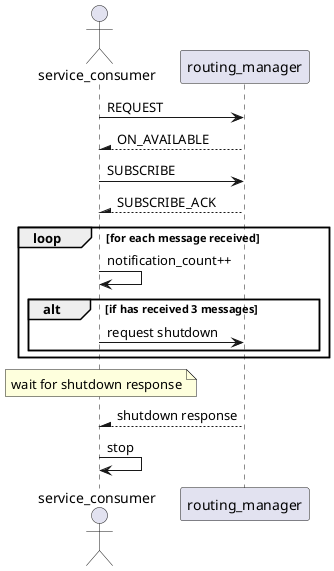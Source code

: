 @startuml
  Actor service_consumer as SC

  participant routing_manager as RM

  SC -> RM : REQUEST

  RM --\ SC : ON_AVAILABLE

  SC -> RM : SUBSCRIBE

  RM --\ SC : SUBSCRIBE_ACK

  loop for each message received
    SC -> SC : notification_count++
    alt if has received 3 messages
      SC -> RM : request shutdown
    end
  end

  note over SC
    wait for shutdown response
  end note

  RM --\ SC : shutdown response

  SC -> SC : stop

@enduml
